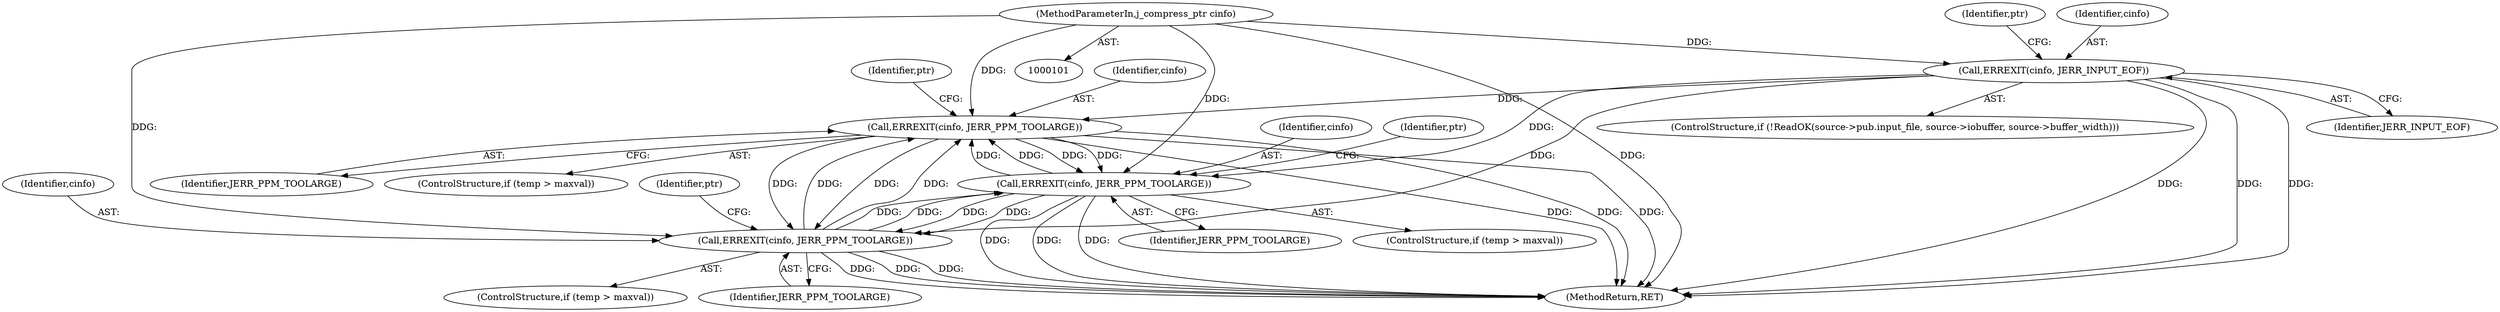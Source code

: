 digraph "1_libjpeg-turbo_9c78a04df4e44ef6487eee99c4258397f4fdca55_2@del" {
"1000216" [label="(Call,ERREXIT(cinfo, JERR_PPM_TOOLARGE))"];
"1000140" [label="(Call,ERREXIT(cinfo, JERR_INPUT_EOF))"];
"1000102" [label="(MethodParameterIn,j_compress_ptr cinfo)"];
"1000244" [label="(Call,ERREXIT(cinfo, JERR_PPM_TOOLARGE))"];
"1000216" [label="(Call,ERREXIT(cinfo, JERR_PPM_TOOLARGE))"];
"1000188" [label="(Call,ERREXIT(cinfo, JERR_PPM_TOOLARGE))"];
"1000190" [label="(Identifier,JERR_PPM_TOOLARGE)"];
"1000250" [label="(Identifier,ptr)"];
"1000218" [label="(Identifier,JERR_PPM_TOOLARGE)"];
"1000189" [label="(Identifier,cinfo)"];
"1000144" [label="(Identifier,ptr)"];
"1000140" [label="(Call,ERREXIT(cinfo, JERR_INPUT_EOF))"];
"1000245" [label="(Identifier,cinfo)"];
"1000184" [label="(ControlStructure,if (temp > maxval))"];
"1000240" [label="(ControlStructure,if (temp > maxval))"];
"1000188" [label="(Call,ERREXIT(cinfo, JERR_PPM_TOOLARGE))"];
"1000102" [label="(MethodParameterIn,j_compress_ptr cinfo)"];
"1000246" [label="(Identifier,JERR_PPM_TOOLARGE)"];
"1000141" [label="(Identifier,cinfo)"];
"1000217" [label="(Identifier,cinfo)"];
"1000212" [label="(ControlStructure,if (temp > maxval))"];
"1000142" [label="(Identifier,JERR_INPUT_EOF)"];
"1000194" [label="(Identifier,ptr)"];
"1000244" [label="(Call,ERREXIT(cinfo, JERR_PPM_TOOLARGE))"];
"1000256" [label="(MethodReturn,RET)"];
"1000222" [label="(Identifier,ptr)"];
"1000126" [label="(ControlStructure,if (!ReadOK(source->pub.input_file, source->iobuffer, source->buffer_width)))"];
"1000216" [label="(Call,ERREXIT(cinfo, JERR_PPM_TOOLARGE))"];
"1000216" -> "1000212"  [label="AST: "];
"1000216" -> "1000218"  [label="CFG: "];
"1000217" -> "1000216"  [label="AST: "];
"1000218" -> "1000216"  [label="AST: "];
"1000222" -> "1000216"  [label="CFG: "];
"1000216" -> "1000256"  [label="DDG: "];
"1000216" -> "1000256"  [label="DDG: "];
"1000216" -> "1000256"  [label="DDG: "];
"1000216" -> "1000188"  [label="DDG: "];
"1000216" -> "1000188"  [label="DDG: "];
"1000140" -> "1000216"  [label="DDG: "];
"1000244" -> "1000216"  [label="DDG: "];
"1000244" -> "1000216"  [label="DDG: "];
"1000188" -> "1000216"  [label="DDG: "];
"1000188" -> "1000216"  [label="DDG: "];
"1000102" -> "1000216"  [label="DDG: "];
"1000216" -> "1000244"  [label="DDG: "];
"1000216" -> "1000244"  [label="DDG: "];
"1000140" -> "1000126"  [label="AST: "];
"1000140" -> "1000142"  [label="CFG: "];
"1000141" -> "1000140"  [label="AST: "];
"1000142" -> "1000140"  [label="AST: "];
"1000144" -> "1000140"  [label="CFG: "];
"1000140" -> "1000256"  [label="DDG: "];
"1000140" -> "1000256"  [label="DDG: "];
"1000140" -> "1000256"  [label="DDG: "];
"1000102" -> "1000140"  [label="DDG: "];
"1000140" -> "1000188"  [label="DDG: "];
"1000140" -> "1000244"  [label="DDG: "];
"1000102" -> "1000101"  [label="AST: "];
"1000102" -> "1000256"  [label="DDG: "];
"1000102" -> "1000188"  [label="DDG: "];
"1000102" -> "1000244"  [label="DDG: "];
"1000244" -> "1000240"  [label="AST: "];
"1000244" -> "1000246"  [label="CFG: "];
"1000245" -> "1000244"  [label="AST: "];
"1000246" -> "1000244"  [label="AST: "];
"1000250" -> "1000244"  [label="CFG: "];
"1000244" -> "1000256"  [label="DDG: "];
"1000244" -> "1000256"  [label="DDG: "];
"1000244" -> "1000256"  [label="DDG: "];
"1000244" -> "1000188"  [label="DDG: "];
"1000244" -> "1000188"  [label="DDG: "];
"1000188" -> "1000244"  [label="DDG: "];
"1000188" -> "1000244"  [label="DDG: "];
"1000188" -> "1000184"  [label="AST: "];
"1000188" -> "1000190"  [label="CFG: "];
"1000189" -> "1000188"  [label="AST: "];
"1000190" -> "1000188"  [label="AST: "];
"1000194" -> "1000188"  [label="CFG: "];
"1000188" -> "1000256"  [label="DDG: "];
"1000188" -> "1000256"  [label="DDG: "];
"1000188" -> "1000256"  [label="DDG: "];
}
